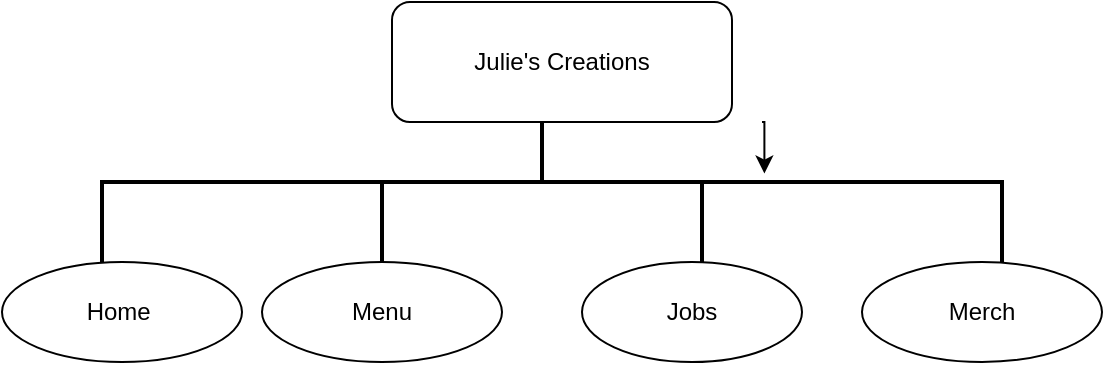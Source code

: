 <mxfile version="14.5.1" type="device"><diagram id="18tc0ngDcQ2UO6v5qfk9" name="Page-1"><mxGraphModel dx="1024" dy="592" grid="1" gridSize="10" guides="1" tooltips="1" connect="1" arrows="1" fold="1" page="1" pageScale="1" pageWidth="850" pageHeight="1100" math="0" shadow="0"><root><mxCell id="0"/><mxCell id="1" parent="0"/><mxCell id="82wewMmKpqI_IGW44HUX-7" value="Julie's Creations" style="rounded=1;whiteSpace=wrap;html=1;" vertex="1" parent="1"><mxGeometry x="305" y="420" width="170" height="60" as="geometry"/></mxCell><mxCell id="82wewMmKpqI_IGW44HUX-13" value="" style="strokeWidth=2;html=1;shape=mxgraph.flowchart.annotation_2;align=left;labelPosition=right;pointerEvents=1;direction=south;" vertex="1" parent="1"><mxGeometry x="300" y="480" width="160" height="60" as="geometry"/></mxCell><mxCell id="82wewMmKpqI_IGW44HUX-16" style="edgeStyle=orthogonalEdgeStyle;rounded=0;orthogonalLoop=1;jettySize=auto;html=1;entryX=0.516;entryY=0.488;entryDx=0;entryDy=0;entryPerimeter=0;" edge="1" parent="1"><mxGeometry relative="1" as="geometry"><mxPoint x="490" y="480" as="sourcePoint"/><mxPoint x="491.2" y="505.8" as="targetPoint"/></mxGeometry></mxCell><mxCell id="82wewMmKpqI_IGW44HUX-17" value="" style="strokeWidth=2;html=1;shape=mxgraph.flowchart.annotation_1;align=left;pointerEvents=1;direction=south;" vertex="1" parent="1"><mxGeometry x="460" y="510" width="150" height="40" as="geometry"/></mxCell><mxCell id="82wewMmKpqI_IGW44HUX-18" value="" style="strokeWidth=2;html=1;shape=mxgraph.flowchart.annotation_1;align=left;pointerEvents=1;direction=south;" vertex="1" parent="1"><mxGeometry x="160" y="510" width="140" height="40" as="geometry"/></mxCell><mxCell id="82wewMmKpqI_IGW44HUX-20" value="Home&amp;nbsp;" style="ellipse;whiteSpace=wrap;html=1;" vertex="1" parent="1"><mxGeometry x="110" y="550" width="120" height="50" as="geometry"/></mxCell><mxCell id="82wewMmKpqI_IGW44HUX-21" value="Menu" style="ellipse;whiteSpace=wrap;html=1;" vertex="1" parent="1"><mxGeometry x="240" y="550" width="120" height="50" as="geometry"/></mxCell><mxCell id="82wewMmKpqI_IGW44HUX-23" value="Jobs" style="ellipse;whiteSpace=wrap;html=1;" vertex="1" parent="1"><mxGeometry x="400" y="550" width="110" height="50" as="geometry"/></mxCell><mxCell id="82wewMmKpqI_IGW44HUX-24" value="Merch" style="ellipse;whiteSpace=wrap;html=1;" vertex="1" parent="1"><mxGeometry x="540" y="550" width="120" height="50" as="geometry"/></mxCell></root></mxGraphModel></diagram></mxfile>